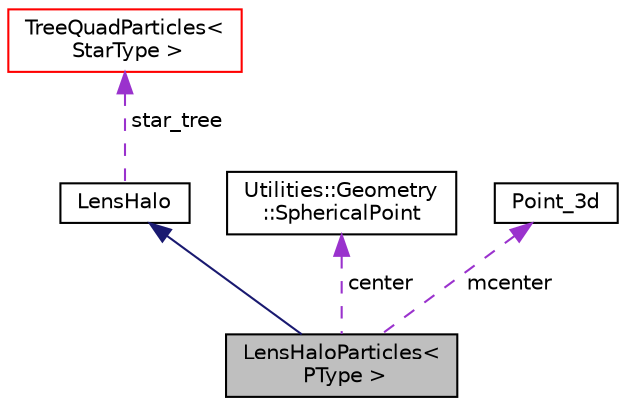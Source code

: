 digraph "LensHaloParticles&lt; PType &gt;"
{
 // LATEX_PDF_SIZE
  edge [fontname="Helvetica",fontsize="10",labelfontname="Helvetica",labelfontsize="10"];
  node [fontname="Helvetica",fontsize="10",shape=record];
  Node2 [label="LensHaloParticles\<\l PType \>",height=0.2,width=0.4,color="black", fillcolor="grey75", style="filled", fontcolor="black",tooltip="A class that represents the lensing by a collection of simulation particles."];
  Node3 -> Node2 [dir="back",color="midnightblue",fontsize="10",style="solid",fontname="Helvetica"];
  Node3 [label="LensHalo",height=0.2,width=0.4,color="black", fillcolor="white", style="filled",URL="$class_lens_halo.html",tooltip="A base class for all types of lensing \"halos\" which are any mass distribution that cause lensing."];
  Node4 -> Node3 [dir="back",color="darkorchid3",fontsize="10",style="dashed",label=" star_tree" ,fontname="Helvetica"];
  Node4 [label="TreeQuadParticles\<\l StarType \>",height=0.2,width=0.4,color="red", fillcolor="white", style="filled",URL="$class_tree_quad_particles.html",tooltip=" "];
  Node9 -> Node2 [dir="back",color="darkorchid3",fontsize="10",style="dashed",label=" center" ,fontname="Helvetica"];
  Node9 [label="Utilities::Geometry\l::SphericalPoint",height=0.2,width=0.4,color="black", fillcolor="white", style="filled",URL="$class_utilities_1_1_geometry_1_1_spherical_point.html",tooltip="represents a point in spherical coordinates theta = 0 is equator"];
  Node8 -> Node2 [dir="back",color="darkorchid3",fontsize="10",style="dashed",label=" mcenter" ,fontname="Helvetica"];
  Node8 [label="Point_3d",height=0.2,width=0.4,color="black", fillcolor="white", style="filled",URL="$struct_point__3d.html",tooltip="Class for representing points or vectors in 3 dimensions. Not that the dereferencing operator is over..."];
}
